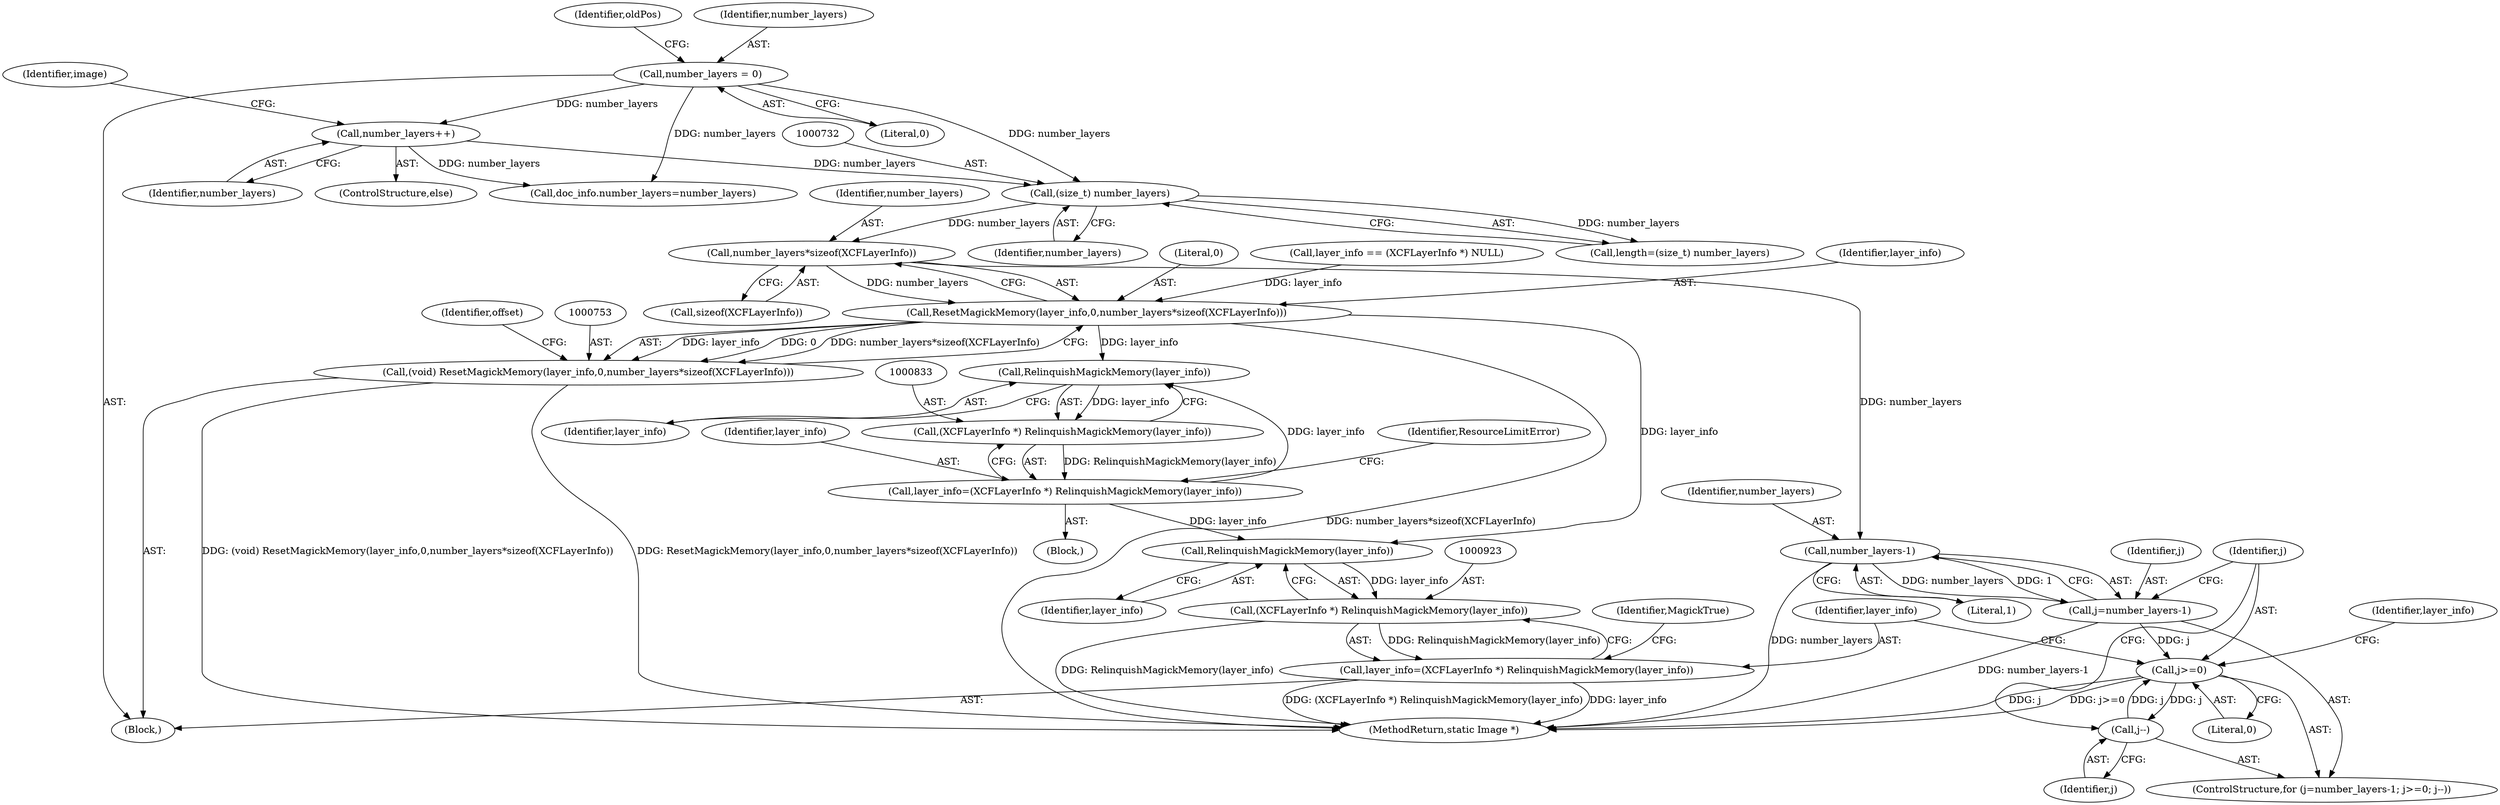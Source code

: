 digraph "0_ImageMagick_d31fec57e9dfb0516deead2053a856e3c71e9751@API" {
"1000757" [label="(Call,number_layers*sizeof(XCFLayerInfo))"];
"1000731" [label="(Call,(size_t) number_layers)"];
"1000692" [label="(Call,number_layers++)"];
"1000668" [label="(Call,number_layers = 0)"];
"1000754" [label="(Call,ResetMagickMemory(layer_info,0,number_layers*sizeof(XCFLayerInfo)))"];
"1000752" [label="(Call,(void) ResetMagickMemory(layer_info,0,number_layers*sizeof(XCFLayerInfo)))"];
"1000834" [label="(Call,RelinquishMagickMemory(layer_info))"];
"1000832" [label="(Call,(XCFLayerInfo *) RelinquishMagickMemory(layer_info))"];
"1000830" [label="(Call,layer_info=(XCFLayerInfo *) RelinquishMagickMemory(layer_info))"];
"1000924" [label="(Call,RelinquishMagickMemory(layer_info))"];
"1000922" [label="(Call,(XCFLayerInfo *) RelinquishMagickMemory(layer_info))"];
"1000920" [label="(Call,layer_info=(XCFLayerInfo *) RelinquishMagickMemory(layer_info))"];
"1000852" [label="(Call,number_layers-1)"];
"1000850" [label="(Call,j=number_layers-1)"];
"1000855" [label="(Call,j>=0)"];
"1000858" [label="(Call,j--)"];
"1000807" [label="(Block,)"];
"1000837" [label="(Identifier,ResourceLimitError)"];
"1000711" [label="(Call,doc_info.number_layers=number_layers)"];
"1000853" [label="(Identifier,number_layers)"];
"1000927" [label="(Identifier,MagickTrue)"];
"1000855" [label="(Call,j>=0)"];
"1000767" [label="(Identifier,offset)"];
"1000859" [label="(Identifier,j)"];
"1000856" [label="(Identifier,j)"];
"1000835" [label="(Identifier,layer_info)"];
"1000850" [label="(Call,j=number_layers-1)"];
"1000864" [label="(Identifier,layer_info)"];
"1000757" [label="(Call,number_layers*sizeof(XCFLayerInfo))"];
"1000834" [label="(Call,RelinquishMagickMemory(layer_info))"];
"1000858" [label="(Call,j--)"];
"1000849" [label="(ControlStructure,for (j=number_layers-1; j>=0; j--))"];
"1000854" [label="(Literal,1)"];
"1000756" [label="(Literal,0)"];
"1000692" [label="(Call,number_layers++)"];
"1000693" [label="(Identifier,number_layers)"];
"1000925" [label="(Identifier,layer_info)"];
"1000999" [label="(MethodReturn,static Image *)"];
"1000668" [label="(Call,number_layers = 0)"];
"1000759" [label="(Call,sizeof(XCFLayerInfo))"];
"1000754" [label="(Call,ResetMagickMemory(layer_info,0,number_layers*sizeof(XCFLayerInfo)))"];
"1000830" [label="(Call,layer_info=(XCFLayerInfo *) RelinquishMagickMemory(layer_info))"];
"1000691" [label="(ControlStructure,else)"];
"1000831" [label="(Identifier,layer_info)"];
"1000744" [label="(Call,layer_info == (XCFLayerInfo *) NULL)"];
"1000857" [label="(Literal,0)"];
"1000921" [label="(Identifier,layer_info)"];
"1000852" [label="(Call,number_layers-1)"];
"1000922" [label="(Call,(XCFLayerInfo *) RelinquishMagickMemory(layer_info))"];
"1000752" [label="(Call,(void) ResetMagickMemory(layer_info,0,number_layers*sizeof(XCFLayerInfo)))"];
"1000670" [label="(Literal,0)"];
"1000697" [label="(Identifier,image)"];
"1000673" [label="(Identifier,oldPos)"];
"1000924" [label="(Call,RelinquishMagickMemory(layer_info))"];
"1000669" [label="(Identifier,number_layers)"];
"1000832" [label="(Call,(XCFLayerInfo *) RelinquishMagickMemory(layer_info))"];
"1000733" [label="(Identifier,number_layers)"];
"1000731" [label="(Call,(size_t) number_layers)"];
"1000920" [label="(Call,layer_info=(XCFLayerInfo *) RelinquishMagickMemory(layer_info))"];
"1000758" [label="(Identifier,number_layers)"];
"1000658" [label="(Block,)"];
"1000755" [label="(Identifier,layer_info)"];
"1000729" [label="(Call,length=(size_t) number_layers)"];
"1000851" [label="(Identifier,j)"];
"1000757" -> "1000754"  [label="AST: "];
"1000757" -> "1000759"  [label="CFG: "];
"1000758" -> "1000757"  [label="AST: "];
"1000759" -> "1000757"  [label="AST: "];
"1000754" -> "1000757"  [label="CFG: "];
"1000757" -> "1000754"  [label="DDG: number_layers"];
"1000731" -> "1000757"  [label="DDG: number_layers"];
"1000757" -> "1000852"  [label="DDG: number_layers"];
"1000731" -> "1000729"  [label="AST: "];
"1000731" -> "1000733"  [label="CFG: "];
"1000732" -> "1000731"  [label="AST: "];
"1000733" -> "1000731"  [label="AST: "];
"1000729" -> "1000731"  [label="CFG: "];
"1000731" -> "1000729"  [label="DDG: number_layers"];
"1000692" -> "1000731"  [label="DDG: number_layers"];
"1000668" -> "1000731"  [label="DDG: number_layers"];
"1000692" -> "1000691"  [label="AST: "];
"1000692" -> "1000693"  [label="CFG: "];
"1000693" -> "1000692"  [label="AST: "];
"1000697" -> "1000692"  [label="CFG: "];
"1000668" -> "1000692"  [label="DDG: number_layers"];
"1000692" -> "1000711"  [label="DDG: number_layers"];
"1000668" -> "1000658"  [label="AST: "];
"1000668" -> "1000670"  [label="CFG: "];
"1000669" -> "1000668"  [label="AST: "];
"1000670" -> "1000668"  [label="AST: "];
"1000673" -> "1000668"  [label="CFG: "];
"1000668" -> "1000711"  [label="DDG: number_layers"];
"1000754" -> "1000752"  [label="AST: "];
"1000755" -> "1000754"  [label="AST: "];
"1000756" -> "1000754"  [label="AST: "];
"1000752" -> "1000754"  [label="CFG: "];
"1000754" -> "1000999"  [label="DDG: number_layers*sizeof(XCFLayerInfo)"];
"1000754" -> "1000752"  [label="DDG: layer_info"];
"1000754" -> "1000752"  [label="DDG: 0"];
"1000754" -> "1000752"  [label="DDG: number_layers*sizeof(XCFLayerInfo)"];
"1000744" -> "1000754"  [label="DDG: layer_info"];
"1000754" -> "1000834"  [label="DDG: layer_info"];
"1000754" -> "1000924"  [label="DDG: layer_info"];
"1000752" -> "1000658"  [label="AST: "];
"1000753" -> "1000752"  [label="AST: "];
"1000767" -> "1000752"  [label="CFG: "];
"1000752" -> "1000999"  [label="DDG: ResetMagickMemory(layer_info,0,number_layers*sizeof(XCFLayerInfo))"];
"1000752" -> "1000999"  [label="DDG: (void) ResetMagickMemory(layer_info,0,number_layers*sizeof(XCFLayerInfo))"];
"1000834" -> "1000832"  [label="AST: "];
"1000834" -> "1000835"  [label="CFG: "];
"1000835" -> "1000834"  [label="AST: "];
"1000832" -> "1000834"  [label="CFG: "];
"1000834" -> "1000832"  [label="DDG: layer_info"];
"1000830" -> "1000834"  [label="DDG: layer_info"];
"1000832" -> "1000830"  [label="AST: "];
"1000833" -> "1000832"  [label="AST: "];
"1000830" -> "1000832"  [label="CFG: "];
"1000832" -> "1000830"  [label="DDG: RelinquishMagickMemory(layer_info)"];
"1000830" -> "1000807"  [label="AST: "];
"1000831" -> "1000830"  [label="AST: "];
"1000837" -> "1000830"  [label="CFG: "];
"1000830" -> "1000924"  [label="DDG: layer_info"];
"1000924" -> "1000922"  [label="AST: "];
"1000924" -> "1000925"  [label="CFG: "];
"1000925" -> "1000924"  [label="AST: "];
"1000922" -> "1000924"  [label="CFG: "];
"1000924" -> "1000922"  [label="DDG: layer_info"];
"1000922" -> "1000920"  [label="AST: "];
"1000923" -> "1000922"  [label="AST: "];
"1000920" -> "1000922"  [label="CFG: "];
"1000922" -> "1000999"  [label="DDG: RelinquishMagickMemory(layer_info)"];
"1000922" -> "1000920"  [label="DDG: RelinquishMagickMemory(layer_info)"];
"1000920" -> "1000658"  [label="AST: "];
"1000921" -> "1000920"  [label="AST: "];
"1000927" -> "1000920"  [label="CFG: "];
"1000920" -> "1000999"  [label="DDG: layer_info"];
"1000920" -> "1000999"  [label="DDG: (XCFLayerInfo *) RelinquishMagickMemory(layer_info)"];
"1000852" -> "1000850"  [label="AST: "];
"1000852" -> "1000854"  [label="CFG: "];
"1000853" -> "1000852"  [label="AST: "];
"1000854" -> "1000852"  [label="AST: "];
"1000850" -> "1000852"  [label="CFG: "];
"1000852" -> "1000999"  [label="DDG: number_layers"];
"1000852" -> "1000850"  [label="DDG: number_layers"];
"1000852" -> "1000850"  [label="DDG: 1"];
"1000850" -> "1000849"  [label="AST: "];
"1000851" -> "1000850"  [label="AST: "];
"1000856" -> "1000850"  [label="CFG: "];
"1000850" -> "1000999"  [label="DDG: number_layers-1"];
"1000850" -> "1000855"  [label="DDG: j"];
"1000855" -> "1000849"  [label="AST: "];
"1000855" -> "1000857"  [label="CFG: "];
"1000856" -> "1000855"  [label="AST: "];
"1000857" -> "1000855"  [label="AST: "];
"1000864" -> "1000855"  [label="CFG: "];
"1000921" -> "1000855"  [label="CFG: "];
"1000855" -> "1000999"  [label="DDG: j>=0"];
"1000855" -> "1000999"  [label="DDG: j"];
"1000858" -> "1000855"  [label="DDG: j"];
"1000855" -> "1000858"  [label="DDG: j"];
"1000858" -> "1000849"  [label="AST: "];
"1000858" -> "1000859"  [label="CFG: "];
"1000859" -> "1000858"  [label="AST: "];
"1000856" -> "1000858"  [label="CFG: "];
}
